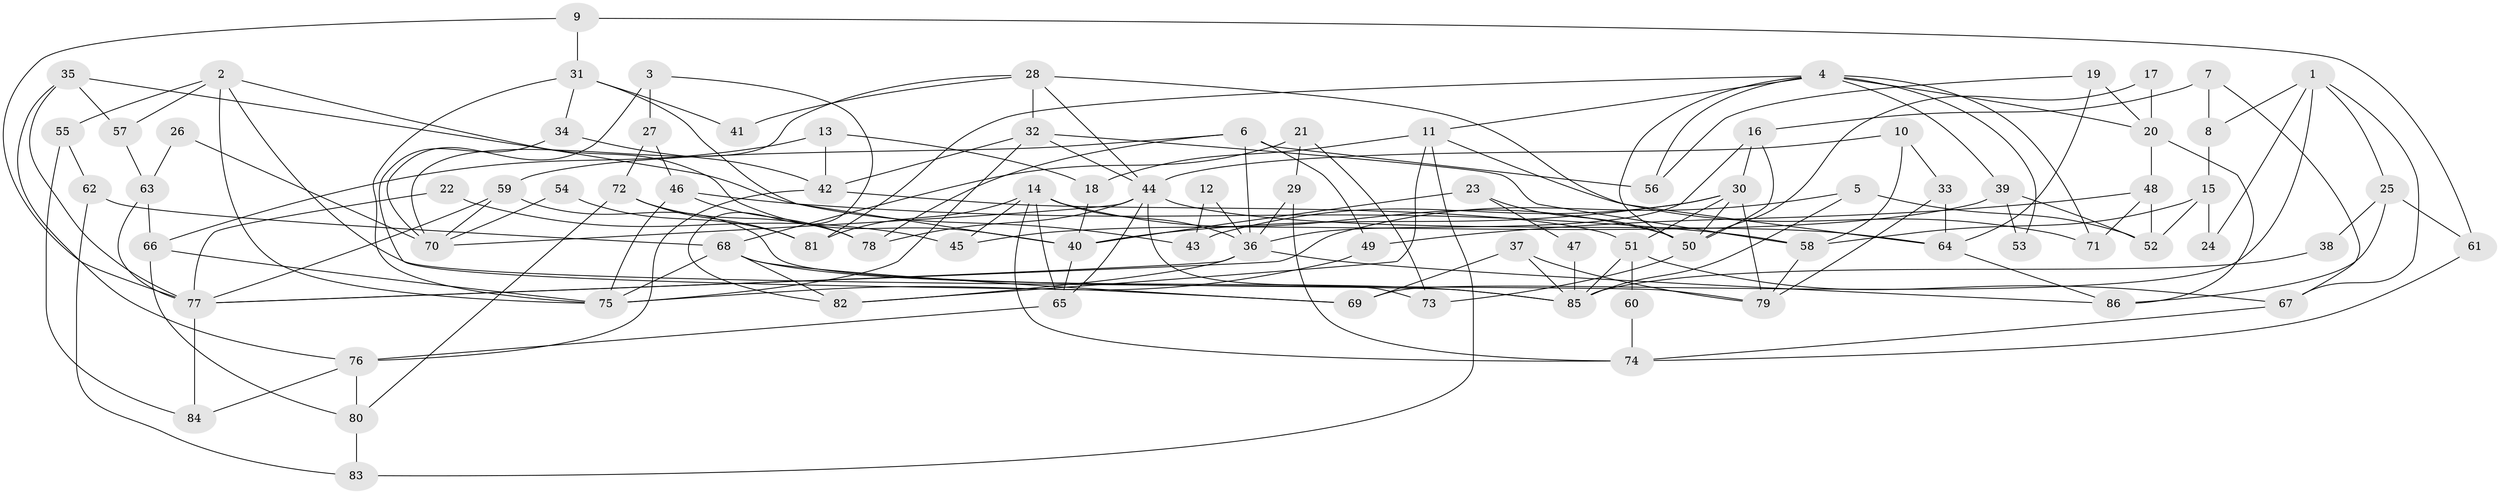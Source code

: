 // Generated by graph-tools (version 1.1) at 2025/51/03/09/25 04:51:10]
// undirected, 86 vertices, 172 edges
graph export_dot {
graph [start="1"]
  node [color=gray90,style=filled];
  1;
  2;
  3;
  4;
  5;
  6;
  7;
  8;
  9;
  10;
  11;
  12;
  13;
  14;
  15;
  16;
  17;
  18;
  19;
  20;
  21;
  22;
  23;
  24;
  25;
  26;
  27;
  28;
  29;
  30;
  31;
  32;
  33;
  34;
  35;
  36;
  37;
  38;
  39;
  40;
  41;
  42;
  43;
  44;
  45;
  46;
  47;
  48;
  49;
  50;
  51;
  52;
  53;
  54;
  55;
  56;
  57;
  58;
  59;
  60;
  61;
  62;
  63;
  64;
  65;
  66;
  67;
  68;
  69;
  70;
  71;
  72;
  73;
  74;
  75;
  76;
  77;
  78;
  79;
  80;
  81;
  82;
  83;
  84;
  85;
  86;
  1 -- 67;
  1 -- 69;
  1 -- 8;
  1 -- 24;
  1 -- 25;
  2 -- 75;
  2 -- 40;
  2 -- 55;
  2 -- 57;
  2 -- 79;
  3 -- 82;
  3 -- 70;
  3 -- 27;
  4 -- 71;
  4 -- 81;
  4 -- 11;
  4 -- 20;
  4 -- 39;
  4 -- 50;
  4 -- 53;
  4 -- 56;
  5 -- 77;
  5 -- 85;
  5 -- 52;
  6 -- 59;
  6 -- 36;
  6 -- 49;
  6 -- 56;
  6 -- 78;
  7 -- 67;
  7 -- 16;
  7 -- 8;
  8 -- 15;
  9 -- 77;
  9 -- 31;
  9 -- 61;
  10 -- 44;
  10 -- 58;
  10 -- 33;
  11 -- 83;
  11 -- 18;
  11 -- 71;
  11 -- 82;
  12 -- 36;
  12 -- 43;
  13 -- 66;
  13 -- 42;
  13 -- 18;
  14 -- 36;
  14 -- 50;
  14 -- 45;
  14 -- 65;
  14 -- 74;
  14 -- 81;
  15 -- 52;
  15 -- 24;
  15 -- 58;
  16 -- 36;
  16 -- 50;
  16 -- 30;
  17 -- 20;
  17 -- 50;
  18 -- 40;
  19 -- 64;
  19 -- 56;
  19 -- 20;
  20 -- 48;
  20 -- 86;
  21 -- 73;
  21 -- 29;
  21 -- 68;
  22 -- 77;
  22 -- 45;
  23 -- 40;
  23 -- 50;
  23 -- 47;
  25 -- 86;
  25 -- 38;
  25 -- 61;
  26 -- 63;
  26 -- 70;
  27 -- 46;
  27 -- 72;
  28 -- 44;
  28 -- 64;
  28 -- 32;
  28 -- 41;
  28 -- 70;
  29 -- 36;
  29 -- 74;
  30 -- 79;
  30 -- 40;
  30 -- 43;
  30 -- 50;
  30 -- 51;
  31 -- 75;
  31 -- 40;
  31 -- 34;
  31 -- 41;
  32 -- 58;
  32 -- 42;
  32 -- 44;
  32 -- 75;
  33 -- 79;
  33 -- 64;
  34 -- 69;
  34 -- 42;
  35 -- 76;
  35 -- 57;
  35 -- 43;
  35 -- 77;
  36 -- 86;
  36 -- 77;
  36 -- 82;
  37 -- 79;
  37 -- 85;
  37 -- 69;
  38 -- 85;
  39 -- 52;
  39 -- 45;
  39 -- 53;
  40 -- 65;
  42 -- 51;
  42 -- 76;
  44 -- 65;
  44 -- 64;
  44 -- 70;
  44 -- 73;
  44 -- 78;
  46 -- 78;
  46 -- 75;
  46 -- 58;
  47 -- 85;
  48 -- 49;
  48 -- 52;
  48 -- 71;
  49 -- 75;
  50 -- 73;
  51 -- 60;
  51 -- 67;
  51 -- 85;
  54 -- 70;
  54 -- 81;
  55 -- 84;
  55 -- 62;
  57 -- 63;
  58 -- 79;
  59 -- 85;
  59 -- 70;
  59 -- 77;
  60 -- 74;
  61 -- 74;
  62 -- 68;
  62 -- 83;
  63 -- 66;
  63 -- 77;
  64 -- 86;
  65 -- 76;
  66 -- 75;
  66 -- 80;
  67 -- 74;
  68 -- 82;
  68 -- 69;
  68 -- 75;
  68 -- 85;
  72 -- 78;
  72 -- 80;
  72 -- 81;
  76 -- 80;
  76 -- 84;
  77 -- 84;
  80 -- 83;
}
